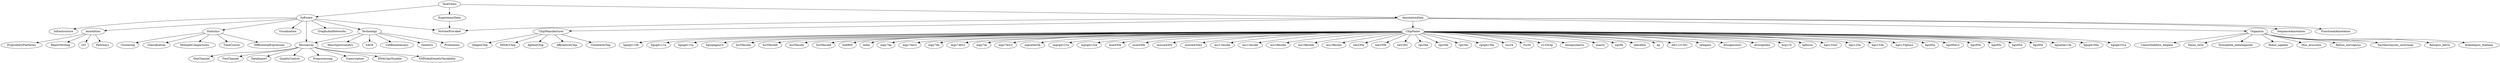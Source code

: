 /* Bioc Views Vocabular Definition in dot format */

/* How To Process this file:
   1. Use dot2gxl from graphviz to transform into GXL format.
          dot2gxl biocViewsVocab.dot > biocViewsVocab.gxl
   2. use graph::fromGXL to obtain a graphNEL object
          
*/

digraph G {

/* Root */
TaskViews -> Software;
TaskViews -> AnnotationData;
TaskViews -> ExperimentData;

/* Software */
Software -> Microarray;
Software -> Annotation;
Software -> Visualization;
Software -> Statistics;
Software -> GraphsAndNetworks;
Software -> Technology;
Software -> Infrastructure;
Software -> NoViewProvided;

/* Microarray subview */
Microarray -> OneChannel;
Microarray -> TwoChannel;
Microarray -> DataImport;
Microarray -> QualityControl;
Microarray -> Preprocessing;
Microarray -> Transcription;
Microarray -> DNACopyNumber;
Microarray -> SNPsAndGeneticVariability;

/* Statistics subview */
Statistics -> DifferentialExpression;
Statistics -> Clustering;
Statistics -> Classification;
Statistics -> MultipleComparisons;
Statistics -> TimeCourse;

/* Technology subview */
Technology -> Microarray;
Technology -> Proteomics;
Technology -> MassSpectrometry;
Technology -> SAGE;
Technology -> CellBasedAssays;
Technology -> Genetics;

/* Annotation subview */
Annotation -> GO;
Annotation -> Pathways;
Annotation -> ProprietaryPlatforms;
Annotation -> ReportWriting;

/* AnnotationData */

/* AnnotationData Organisms */
AnnotationData -> Organism;
Organism -> Arabidopsis_thaliana;
Organism -> Caenorhabditis_elegans;
Organism -> Danio_rerio;
Organism -> Drosophila_melanogaster;
Organism -> Homo_sapiens;
Organism -> Mus_musculus;
Organism -> Rattus_norvegicus;
Organism -> Saccharomyces_cerevisiae;
Organism -> Xenopus_laevis;

/* AnnotationData Misc */
AnnotationData -> SequenceAnnotation;
AnnotationData -> FunctionalAnnotation;
AnnotationData -> ChipManufacturer;
ChipManufacturer -> AffymetrixChip;
ChipManufacturer -> ClonetechChip;
ChipManufacturer -> QiagenChip;
ChipManufacturer -> INDACChip;
ChipManufacturer -> AgilentChip;

/* AnnotationData Chip Names */
AnnotationData -> ChipName;
ChipName -> ag;
ChipName -> ath1121501;
ChipName -> celegans;
ChipName -> drosgenome1;
ChipName -> drosophila2;
ChipName -> hcg110;
ChipName -> hgfocus;
ChipName -> hgu133a2;
ChipName -> hgu133a;
ChipName -> hgu133b;
ChipName -> hgu133plus2;
ChipName -> hgu95a;
ChipName -> hgu95av2;
ChipName -> hgu95b;
ChipName -> hgu95c;
ChipName -> hgu95d;
ChipName -> hgu95e;
ChipName -> hguatlas13k;
ChipName -> hgug4100a;
ChipName -> hgug4101a;
ChipName -> hgug4110b;
ChipName -> hgug4111a;
ChipName -> hgug4112a;
ChipName -> hguqiagenv3;
ChipName -> hu35ksuba;
ChipName -> hu35ksubb;
ChipName -> hu35ksubc;
ChipName -> hu35ksubd;
ChipName -> hu6800;
ChipName -> indac;
ChipName -> mgu74a;
ChipName -> mgu74av2;
ChipName -> mgu74b;
ChipName -> mgu74bv2;
ChipName -> mgu74c;
ChipName -> mgu74cv2;
ChipName -> mguatlas5k;
ChipName -> mgug4121a;
ChipName -> mgug4122a;
ChipName -> moe430a;
ChipName -> moe430b;
ChipName -> mouse4302;
ChipName -> mouse430a2;
ChipName -> mu11ksuba;
ChipName -> mu11ksubb;
ChipName -> mu19ksuba;
ChipName -> mu19ksubb;
ChipName -> mu19ksubc;
ChipName -> rae230a;
ChipName -> rae230b;
ChipName -> rat2302;
ChipName -> rgu34a;
ChipName -> rgu34b;
ChipName -> rgu34c;
ChipName -> rgug4130a;
ChipName -> rnu34;
ChipName -> rtu34;
ChipName -> u133x3p;
ChipName -> xenopuslaevis;
ChipName -> yeast2;
ChipName -> ygs98;
ChipName -> zebrafish;

AnnotationData -> NoViewProvided;


/* ExperimentData */
    /* TODO */
ExperimentData -> NoViewProvided;

}
